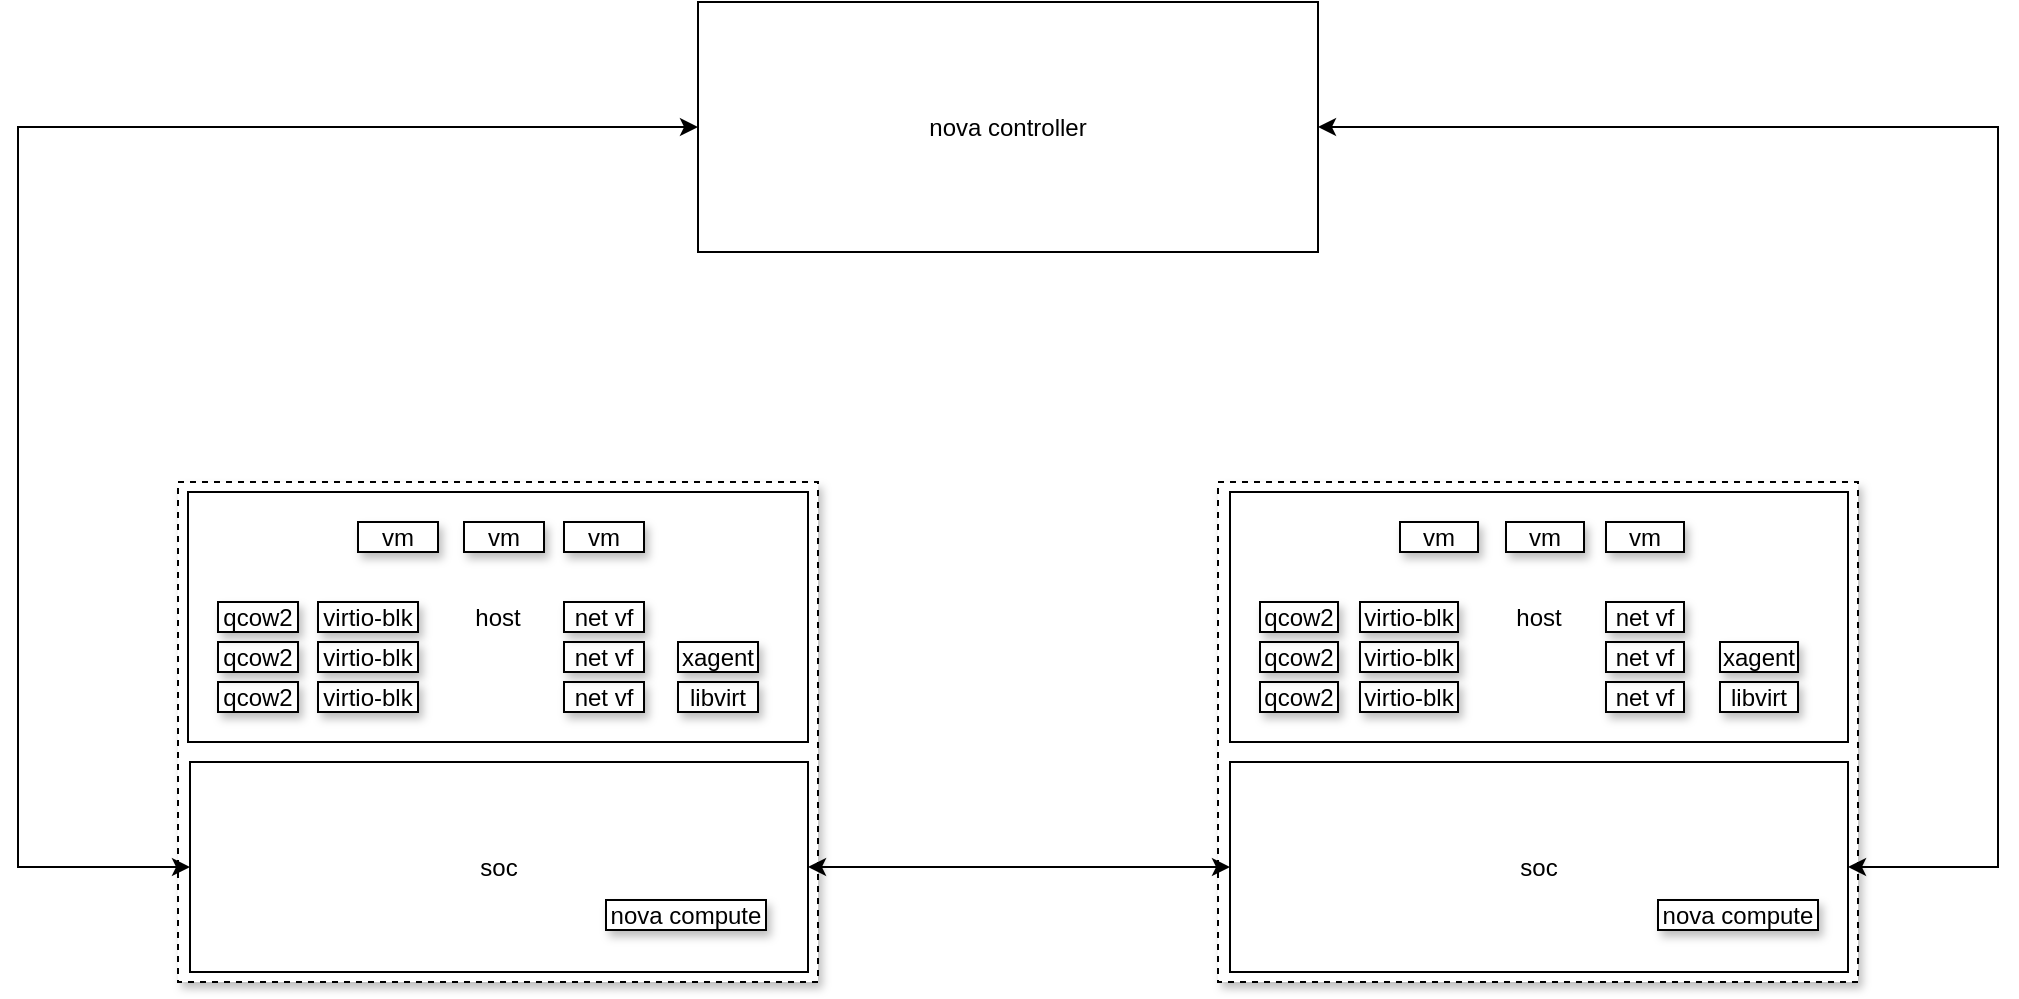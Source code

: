 <mxfile version="16.5.3" type="github">
  <diagram id="BWb1KWBUvwRuPx-WHsDX" name="Page-1">
    <mxGraphModel dx="1113" dy="760" grid="1" gridSize="10" guides="1" tooltips="1" connect="1" arrows="1" fold="1" page="1" pageScale="1" pageWidth="827" pageHeight="1169" math="0" shadow="0">
      <root>
        <mxCell id="0" />
        <mxCell id="1" parent="0" />
        <mxCell id="d7l75vfM0CyaOL6KbHwW-1" value="" style="rounded=0;whiteSpace=wrap;html=1;shadow=1;dashed=1;" vertex="1" parent="1">
          <mxGeometry x="250" y="250" width="320" height="250" as="geometry" />
        </mxCell>
        <mxCell id="d7l75vfM0CyaOL6KbHwW-2" value="host" style="rounded=0;whiteSpace=wrap;html=1;" vertex="1" parent="1">
          <mxGeometry x="255" y="255" width="310" height="125" as="geometry" />
        </mxCell>
        <mxCell id="d7l75vfM0CyaOL6KbHwW-4" value="soc" style="rounded=0;whiteSpace=wrap;html=1;" vertex="1" parent="1">
          <mxGeometry x="256" y="390" width="309" height="105" as="geometry" />
        </mxCell>
        <mxCell id="d7l75vfM0CyaOL6KbHwW-5" value="" style="rounded=0;whiteSpace=wrap;html=1;shadow=1;dashed=1;" vertex="1" parent="1">
          <mxGeometry x="770" y="250" width="320" height="250" as="geometry" />
        </mxCell>
        <mxCell id="d7l75vfM0CyaOL6KbHwW-7" value="soc" style="rounded=0;whiteSpace=wrap;html=1;" vertex="1" parent="1">
          <mxGeometry x="776" y="390" width="309" height="105" as="geometry" />
        </mxCell>
        <mxCell id="d7l75vfM0CyaOL6KbHwW-9" value="nova controller" style="rounded=0;whiteSpace=wrap;html=1;" vertex="1" parent="1">
          <mxGeometry x="510" y="10" width="310" height="125" as="geometry" />
        </mxCell>
        <mxCell id="d7l75vfM0CyaOL6KbHwW-10" value="" style="endArrow=classic;startArrow=classic;html=1;rounded=0;exitX=0;exitY=0.5;exitDx=0;exitDy=0;edgeStyle=orthogonalEdgeStyle;entryX=0;entryY=0.5;entryDx=0;entryDy=0;" edge="1" parent="1" source="d7l75vfM0CyaOL6KbHwW-4" target="d7l75vfM0CyaOL6KbHwW-9">
          <mxGeometry width="50" height="50" relative="1" as="geometry">
            <mxPoint x="560" y="310" as="sourcePoint" />
            <mxPoint x="180" y="150" as="targetPoint" />
            <Array as="points">
              <mxPoint x="170" y="443" />
              <mxPoint x="170" y="73" />
            </Array>
          </mxGeometry>
        </mxCell>
        <mxCell id="d7l75vfM0CyaOL6KbHwW-11" value="" style="endArrow=classic;startArrow=classic;html=1;rounded=0;entryX=1;entryY=0.5;entryDx=0;entryDy=0;exitX=1;exitY=0.5;exitDx=0;exitDy=0;edgeStyle=orthogonalEdgeStyle;" edge="1" parent="1" source="d7l75vfM0CyaOL6KbHwW-7" target="d7l75vfM0CyaOL6KbHwW-9">
          <mxGeometry width="50" height="50" relative="1" as="geometry">
            <mxPoint x="990" y="150" as="sourcePoint" />
            <mxPoint x="1040" y="100" as="targetPoint" />
            <Array as="points">
              <mxPoint x="1160" y="443" />
              <mxPoint x="1160" y="73" />
            </Array>
          </mxGeometry>
        </mxCell>
        <mxCell id="d7l75vfM0CyaOL6KbHwW-12" value="qcow2" style="rounded=0;whiteSpace=wrap;html=1;shadow=1;" vertex="1" parent="1">
          <mxGeometry x="270" y="350" width="40" height="15" as="geometry" />
        </mxCell>
        <mxCell id="d7l75vfM0CyaOL6KbHwW-13" value="qcow2" style="rounded=0;whiteSpace=wrap;html=1;shadow=1;" vertex="1" parent="1">
          <mxGeometry x="270" y="330" width="40" height="15" as="geometry" />
        </mxCell>
        <mxCell id="d7l75vfM0CyaOL6KbHwW-14" value="qcow2" style="rounded=0;whiteSpace=wrap;html=1;shadow=1;" vertex="1" parent="1">
          <mxGeometry x="270" y="310" width="40" height="15" as="geometry" />
        </mxCell>
        <mxCell id="d7l75vfM0CyaOL6KbHwW-15" value="virtio-blk" style="rounded=0;whiteSpace=wrap;html=1;shadow=1;" vertex="1" parent="1">
          <mxGeometry x="320" y="350" width="50" height="15" as="geometry" />
        </mxCell>
        <mxCell id="d7l75vfM0CyaOL6KbHwW-16" value="virtio-blk" style="rounded=0;whiteSpace=wrap;html=1;shadow=1;" vertex="1" parent="1">
          <mxGeometry x="320" y="330" width="50" height="15" as="geometry" />
        </mxCell>
        <mxCell id="d7l75vfM0CyaOL6KbHwW-17" value="virtio-blk" style="rounded=0;whiteSpace=wrap;html=1;shadow=1;" vertex="1" parent="1">
          <mxGeometry x="320" y="310" width="50" height="15" as="geometry" />
        </mxCell>
        <mxCell id="d7l75vfM0CyaOL6KbHwW-18" value="net vf" style="rounded=0;whiteSpace=wrap;html=1;shadow=1;" vertex="1" parent="1">
          <mxGeometry x="443" y="350" width="40" height="15" as="geometry" />
        </mxCell>
        <mxCell id="d7l75vfM0CyaOL6KbHwW-19" value="net vf" style="rounded=0;whiteSpace=wrap;html=1;shadow=1;" vertex="1" parent="1">
          <mxGeometry x="443" y="330" width="40" height="15" as="geometry" />
        </mxCell>
        <mxCell id="d7l75vfM0CyaOL6KbHwW-20" value="net vf" style="rounded=0;whiteSpace=wrap;html=1;shadow=1;" vertex="1" parent="1">
          <mxGeometry x="443" y="310" width="40" height="15" as="geometry" />
        </mxCell>
        <mxCell id="d7l75vfM0CyaOL6KbHwW-22" value="libvirt" style="rounded=0;whiteSpace=wrap;html=1;shadow=1;" vertex="1" parent="1">
          <mxGeometry x="500" y="350" width="40" height="15" as="geometry" />
        </mxCell>
        <mxCell id="d7l75vfM0CyaOL6KbHwW-23" value="xagent" style="rounded=0;whiteSpace=wrap;html=1;shadow=1;" vertex="1" parent="1">
          <mxGeometry x="500" y="330" width="40" height="15" as="geometry" />
        </mxCell>
        <mxCell id="d7l75vfM0CyaOL6KbHwW-24" value="vm" style="rounded=0;whiteSpace=wrap;html=1;shadow=1;" vertex="1" parent="1">
          <mxGeometry x="340" y="270" width="40" height="15" as="geometry" />
        </mxCell>
        <mxCell id="d7l75vfM0CyaOL6KbHwW-25" value="vm" style="rounded=0;whiteSpace=wrap;html=1;shadow=1;" vertex="1" parent="1">
          <mxGeometry x="443" y="270" width="40" height="15" as="geometry" />
        </mxCell>
        <mxCell id="d7l75vfM0CyaOL6KbHwW-26" value="vm" style="rounded=0;whiteSpace=wrap;html=1;shadow=1;" vertex="1" parent="1">
          <mxGeometry x="393" y="270" width="40" height="15" as="geometry" />
        </mxCell>
        <mxCell id="d7l75vfM0CyaOL6KbHwW-27" value="host" style="rounded=0;whiteSpace=wrap;html=1;" vertex="1" parent="1">
          <mxGeometry x="776" y="255" width="309" height="125" as="geometry" />
        </mxCell>
        <mxCell id="d7l75vfM0CyaOL6KbHwW-28" value="qcow2" style="rounded=0;whiteSpace=wrap;html=1;shadow=1;" vertex="1" parent="1">
          <mxGeometry x="791" y="350" width="39" height="15" as="geometry" />
        </mxCell>
        <mxCell id="d7l75vfM0CyaOL6KbHwW-29" value="qcow2" style="rounded=0;whiteSpace=wrap;html=1;shadow=1;" vertex="1" parent="1">
          <mxGeometry x="791" y="330" width="39" height="15" as="geometry" />
        </mxCell>
        <mxCell id="d7l75vfM0CyaOL6KbHwW-30" value="qcow2" style="rounded=0;whiteSpace=wrap;html=1;shadow=1;" vertex="1" parent="1">
          <mxGeometry x="791" y="310" width="39" height="15" as="geometry" />
        </mxCell>
        <mxCell id="d7l75vfM0CyaOL6KbHwW-31" value="virtio-blk" style="rounded=0;whiteSpace=wrap;html=1;shadow=1;" vertex="1" parent="1">
          <mxGeometry x="841" y="350" width="49" height="15" as="geometry" />
        </mxCell>
        <mxCell id="d7l75vfM0CyaOL6KbHwW-32" value="virtio-blk" style="rounded=0;whiteSpace=wrap;html=1;shadow=1;" vertex="1" parent="1">
          <mxGeometry x="841" y="330" width="49" height="15" as="geometry" />
        </mxCell>
        <mxCell id="d7l75vfM0CyaOL6KbHwW-33" value="virtio-blk" style="rounded=0;whiteSpace=wrap;html=1;shadow=1;" vertex="1" parent="1">
          <mxGeometry x="841" y="310" width="49" height="15" as="geometry" />
        </mxCell>
        <mxCell id="d7l75vfM0CyaOL6KbHwW-34" value="net vf" style="rounded=0;whiteSpace=wrap;html=1;shadow=1;" vertex="1" parent="1">
          <mxGeometry x="964" y="350" width="39" height="15" as="geometry" />
        </mxCell>
        <mxCell id="d7l75vfM0CyaOL6KbHwW-35" value="net vf" style="rounded=0;whiteSpace=wrap;html=1;shadow=1;" vertex="1" parent="1">
          <mxGeometry x="964" y="330" width="39" height="15" as="geometry" />
        </mxCell>
        <mxCell id="d7l75vfM0CyaOL6KbHwW-36" value="net vf" style="rounded=0;whiteSpace=wrap;html=1;shadow=1;" vertex="1" parent="1">
          <mxGeometry x="964" y="310" width="39" height="15" as="geometry" />
        </mxCell>
        <mxCell id="d7l75vfM0CyaOL6KbHwW-37" value="libvirt" style="rounded=0;whiteSpace=wrap;html=1;shadow=1;" vertex="1" parent="1">
          <mxGeometry x="1021" y="350" width="39" height="15" as="geometry" />
        </mxCell>
        <mxCell id="d7l75vfM0CyaOL6KbHwW-38" value="xagent" style="rounded=0;whiteSpace=wrap;html=1;shadow=1;" vertex="1" parent="1">
          <mxGeometry x="1021" y="330" width="39" height="15" as="geometry" />
        </mxCell>
        <mxCell id="d7l75vfM0CyaOL6KbHwW-39" value="vm" style="rounded=0;whiteSpace=wrap;html=1;shadow=1;" vertex="1" parent="1">
          <mxGeometry x="861" y="270" width="39" height="15" as="geometry" />
        </mxCell>
        <mxCell id="d7l75vfM0CyaOL6KbHwW-40" value="vm" style="rounded=0;whiteSpace=wrap;html=1;shadow=1;" vertex="1" parent="1">
          <mxGeometry x="964" y="270" width="39" height="15" as="geometry" />
        </mxCell>
        <mxCell id="d7l75vfM0CyaOL6KbHwW-41" value="vm" style="rounded=0;whiteSpace=wrap;html=1;shadow=1;" vertex="1" parent="1">
          <mxGeometry x="914" y="270" width="39" height="15" as="geometry" />
        </mxCell>
        <mxCell id="d7l75vfM0CyaOL6KbHwW-42" value="nova compute" style="rounded=0;whiteSpace=wrap;html=1;shadow=1;" vertex="1" parent="1">
          <mxGeometry x="464" y="459" width="80" height="15" as="geometry" />
        </mxCell>
        <mxCell id="d7l75vfM0CyaOL6KbHwW-43" value="nova compute" style="rounded=0;whiteSpace=wrap;html=1;shadow=1;" vertex="1" parent="1">
          <mxGeometry x="990" y="459" width="80" height="15" as="geometry" />
        </mxCell>
        <mxCell id="d7l75vfM0CyaOL6KbHwW-44" value="" style="endArrow=classic;startArrow=classic;html=1;rounded=0;exitX=1;exitY=0.5;exitDx=0;exitDy=0;entryX=0;entryY=0.5;entryDx=0;entryDy=0;" edge="1" parent="1" source="d7l75vfM0CyaOL6KbHwW-4" target="d7l75vfM0CyaOL6KbHwW-7">
          <mxGeometry width="50" height="50" relative="1" as="geometry">
            <mxPoint x="610" y="600" as="sourcePoint" />
            <mxPoint x="740" y="440" as="targetPoint" />
          </mxGeometry>
        </mxCell>
      </root>
    </mxGraphModel>
  </diagram>
</mxfile>
